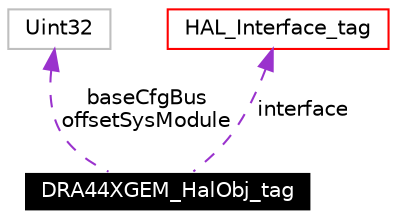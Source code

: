 digraph G
{
  edge [fontname="Helvetica",fontsize=10,labelfontname="Helvetica",labelfontsize=10];
  node [fontname="Helvetica",fontsize=10,shape=record];
  Node1 [label="DRA44XGEM_HalObj_tag",height=0.2,width=0.4,color="white", fillcolor="black", style="filled" fontcolor="white"];
  Node2 -> Node1 [dir=back,color="darkorchid3",fontsize=10,style="dashed",label="baseCfgBus\noffsetSysModule",fontname="Helvetica"];
  Node2 [label="Uint32",height=0.2,width=0.4,color="grey75", fillcolor="white", style="filled"];
  Node3 -> Node1 [dir=back,color="darkorchid3",fontsize=10,style="dashed",label="interface",fontname="Helvetica"];
  Node3 [label="HAL_Interface_tag",height=0.2,width=0.4,color="red", fillcolor="white", style="filled",URL="$structHAL__Interface__tag.html"];
}
